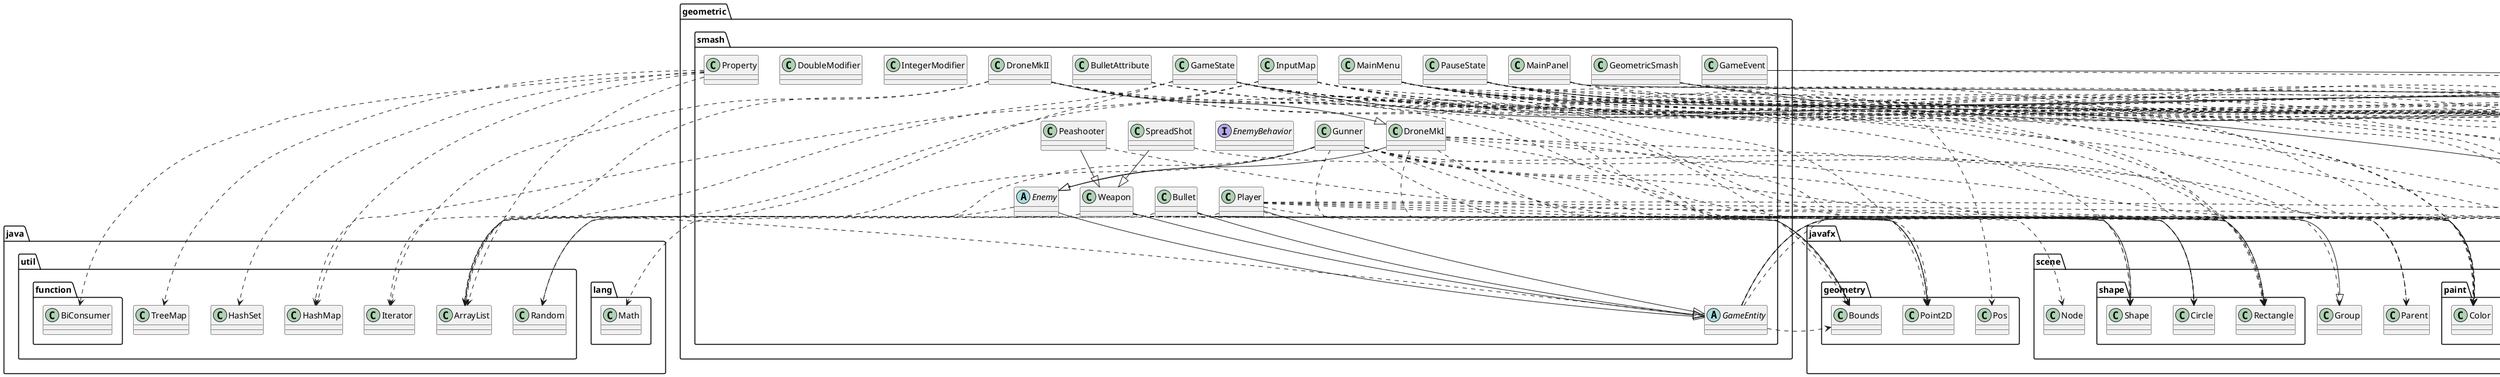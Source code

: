 @startuml
abstract class geometric.smash.Enemy
abstract class geometric.smash.GameEntity
class geometric.smash.Bullet
class geometric.smash.BulletAttribute
class geometric.smash.DoubleModifier
class geometric.smash.DroneMkI
class geometric.smash.DroneMkII
class geometric.smash.GameEvent
class geometric.smash.GameState
class geometric.smash.GeometricSmash
class geometric.smash.Gunner
class geometric.smash.InputMap
class geometric.smash.IntegerModifier
class geometric.smash.MainMenu
class geometric.smash.MainPanel
class geometric.smash.PauseState
class geometric.smash.Peashooter
class geometric.smash.Player
class geometric.smash.Property
class geometric.smash.SpreadShot
class geometric.smash.Weapon
class java.lang.Math
class java.util.ArrayList
class java.util.HashMap
class java.util.HashSet
class java.util.Iterator
class java.util.Random
class java.util.TreeMap
class java.util.function.BiConsumer
class javafx.animation.AnimationTimer
class javafx.application.Application
class javafx.application.Platform
class javafx.beans.value.ChangeListener
class javafx.beans.value.ObservableValue
class javafx.collections.FXCollections
class javafx.collections.ListChangeListener
class javafx.collections.ObservableList
class javafx.event.ActionEvent
class javafx.event.Event
class javafx.event.EventHandler
class javafx.event.EventType
class javafx.geometry.Bounds
class javafx.geometry.Point2D
class javafx.geometry.Pos
class javafx.scene.Group
class javafx.scene.Node
class javafx.scene.Parent
class javafx.scene.Scene
class javafx.scene.control.Button
class javafx.scene.input.KeyCode
class javafx.scene.input.KeyEvent
class javafx.scene.layout.BorderPane
class javafx.scene.layout.ColumnConstraints
class javafx.scene.layout.GridPane
class javafx.scene.layout.Pane
class javafx.scene.layout.RowConstraints
class javafx.scene.layout.StackPane
class javafx.scene.layout.VBox
class javafx.scene.paint.Color
class javafx.scene.shape.Circle
class javafx.scene.shape.Rectangle
class javafx.scene.shape.Shape
class javafx.scene.text.Font
class javafx.scene.text.Text
class javafx.scene.transform.Shear
class javafx.stage.Stage
interface geometric.smash.EnemyBehavior
geometric.smash.Enemy --|> geometric.smash.GameEntity
geometric.smash.Enemy ..> java.util.ArrayList
geometric.smash.GameEntity ..> java.util.ArrayList
geometric.smash.GameEntity ..> javafx.collections.FXCollections
geometric.smash.GameEntity ..> javafx.collections.ListChangeListener
geometric.smash.GameEntity ..> javafx.collections.ObservableList
geometric.smash.GameEntity ..> javafx.geometry.Bounds
geometric.smash.GameEntity ..> javafx.geometry.Point2D
geometric.smash.GameEntity --|> javafx.scene.Group
geometric.smash.GameEntity ..> javafx.scene.shape.Rectangle
geometric.smash.GameEntity ..> javafx.scene.shape.Shape
geometric.smash.Bullet --|> geometric.smash.GameEntity
geometric.smash.Bullet ..> java.lang.Math
geometric.smash.Bullet ..> javafx.geometry.Bounds
geometric.smash.Bullet ..> javafx.geometry.Point2D
geometric.smash.Bullet ..> javafx.scene.shape.Circle
geometric.smash.Bullet ..> javafx.scene.shape.Rectangle
geometric.smash.Bullet ..> javafx.scene.shape.Shape
geometric.smash.Bullet ..> javafx.scene.text.Text
geometric.smash.BulletAttribute ..> javafx.geometry.Point2D
geometric.smash.BulletAttribute ..> javafx.scene.paint.Color
geometric.smash.DroneMkI --|> geometric.smash.Enemy
geometric.smash.DroneMkI ..> javafx.geometry.Bounds
geometric.smash.DroneMkI ..> javafx.geometry.Point2D
geometric.smash.DroneMkI ..> javafx.scene.Parent
geometric.smash.DroneMkI ..> javafx.scene.paint.Color
geometric.smash.DroneMkI ..> javafx.scene.shape.Circle
geometric.smash.DroneMkI ..> javafx.scene.shape.Rectangle
geometric.smash.DroneMkII --|> geometric.smash.DroneMkI
geometric.smash.DroneMkII ..> java.util.ArrayList
geometric.smash.DroneMkII ..> java.util.Iterator
geometric.smash.DroneMkII ..> javafx.geometry.Bounds
geometric.smash.DroneMkII ..> javafx.geometry.Point2D
geometric.smash.DroneMkII ..> javafx.scene.Parent
geometric.smash.DroneMkII ..> javafx.scene.paint.Color
geometric.smash.DroneMkII ..> javafx.scene.shape.Circle
geometric.smash.DroneMkII ..> javafx.scene.shape.Rectangle
geometric.smash.GameEvent --|> javafx.event.Event
geometric.smash.GameEvent ..> javafx.event.EventType
geometric.smash.GameState ..> java.util.ArrayList
geometric.smash.GameState ..> java.util.Random
geometric.smash.GameState ..> javafx.animation.AnimationTimer
geometric.smash.GameState ..> javafx.application.Platform
geometric.smash.GameState ..> javafx.collections.FXCollections
geometric.smash.GameState ..> javafx.collections.ListChangeListener
geometric.smash.GameState ..> javafx.collections.ObservableList
geometric.smash.GameState ..> javafx.geometry.Bounds
geometric.smash.GameState ..> javafx.scene.input.KeyCode
geometric.smash.GameState ..> javafx.scene.input.KeyEvent
geometric.smash.GameState --|> javafx.scene.layout.Pane
geometric.smash.GameState ..> javafx.scene.shape.Shape
geometric.smash.GeometricSmash --|> javafx.application.Application
geometric.smash.GeometricSmash ..> javafx.beans.value.ChangeListener
geometric.smash.GeometricSmash ..> javafx.beans.value.ObservableValue
geometric.smash.GeometricSmash ..> javafx.scene.Scene
geometric.smash.GeometricSmash ..> javafx.stage.Stage
geometric.smash.Gunner --|> geometric.smash.Enemy
geometric.smash.Gunner ..> java.util.ArrayList
geometric.smash.Gunner ..> java.util.Random
geometric.smash.Gunner ..> javafx.geometry.Bounds
geometric.smash.Gunner ..> javafx.geometry.Point2D
geometric.smash.Gunner ..> javafx.scene.Group
geometric.smash.Gunner ..> javafx.scene.Parent
geometric.smash.Gunner ..> javafx.scene.paint.Color
geometric.smash.Gunner ..> javafx.scene.shape.Circle
geometric.smash.Gunner ..> javafx.scene.shape.Rectangle
geometric.smash.Gunner ..> javafx.scene.shape.Shape
geometric.smash.InputMap ..> java.util.HashMap
geometric.smash.InputMap ..> java.util.Iterator
geometric.smash.InputMap ..> javafx.animation.AnimationTimer
geometric.smash.InputMap ..> javafx.event.EventHandler
geometric.smash.InputMap ..> javafx.event.EventType
geometric.smash.InputMap ..> javafx.scene.input.KeyCode
geometric.smash.InputMap ..> javafx.scene.input.KeyEvent
geometric.smash.MainMenu ..> javafx.event.ActionEvent
geometric.smash.MainMenu ..> javafx.event.EventHandler
geometric.smash.MainMenu ..> javafx.geometry.Pos
geometric.smash.MainMenu ..> javafx.scene.control.Button
geometric.smash.MainMenu ..> javafx.scene.layout.ColumnConstraints
geometric.smash.MainMenu --|> javafx.scene.layout.GridPane
geometric.smash.MainMenu ..> javafx.scene.layout.RowConstraints
geometric.smash.MainMenu ..> javafx.scene.layout.VBox
geometric.smash.MainMenu ..> javafx.scene.paint.Color
geometric.smash.MainMenu ..> javafx.scene.text.Font
geometric.smash.MainMenu ..> javafx.scene.text.Text
geometric.smash.MainMenu ..> javafx.scene.transform.Shear
geometric.smash.MainPanel ..> javafx.application.Platform
geometric.smash.MainPanel ..> javafx.event.EventHandler
geometric.smash.MainPanel ..> javafx.scene.layout.BorderPane
geometric.smash.MainPanel --|> javafx.scene.layout.StackPane
geometric.smash.PauseState ..> javafx.animation.AnimationTimer
geometric.smash.PauseState ..> javafx.scene.input.KeyCode
geometric.smash.PauseState ..> javafx.scene.input.KeyEvent
geometric.smash.PauseState --|> javafx.scene.layout.BorderPane
geometric.smash.PauseState ..> javafx.scene.layout.GridPane
geometric.smash.PauseState ..> javafx.scene.paint.Color
geometric.smash.PauseState ..> javafx.scene.shape.Rectangle
geometric.smash.PauseState ..> javafx.scene.text.Font
geometric.smash.PauseState ..> javafx.scene.text.Text
geometric.smash.Peashooter --|> geometric.smash.Weapon
geometric.smash.Peashooter ..> javafx.scene.paint.Color
geometric.smash.Player --|> geometric.smash.GameEntity
geometric.smash.Player ..> java.util.Random
geometric.smash.Player ..> javafx.geometry.Bounds
geometric.smash.Player ..> javafx.geometry.Point2D
geometric.smash.Player ..> javafx.scene.input.KeyCode
geometric.smash.Player ..> javafx.scene.layout.Pane
geometric.smash.Player ..> javafx.scene.paint.Color
geometric.smash.Player ..> javafx.scene.shape.Circle
geometric.smash.Player ..> javafx.scene.shape.Rectangle
geometric.smash.Property ..> java.util.ArrayList
geometric.smash.Property ..> java.util.HashMap
geometric.smash.Property ..> java.util.HashSet
geometric.smash.Property ..> java.util.TreeMap
geometric.smash.Property ..> java.util.function.BiConsumer
geometric.smash.SpreadShot --|> geometric.smash.Weapon
geometric.smash.SpreadShot ..> javafx.scene.paint.Color
geometric.smash.Weapon --|> geometric.smash.GameEntity
geometric.smash.Weapon ..> java.util.ArrayList
geometric.smash.Weapon ..> javafx.event.EventType
geometric.smash.Weapon ..> javafx.geometry.Bounds
geometric.smash.Weapon ..> javafx.geometry.Point2D
geometric.smash.Weapon ..> javafx.scene.Node
geometric.smash.Weapon ..> javafx.scene.shape.Circle
geometric.smash.Weapon ..> javafx.scene.shape.Rectangle
geometric.smash.Weapon ..> javafx.scene.shape.Shape
@enduml